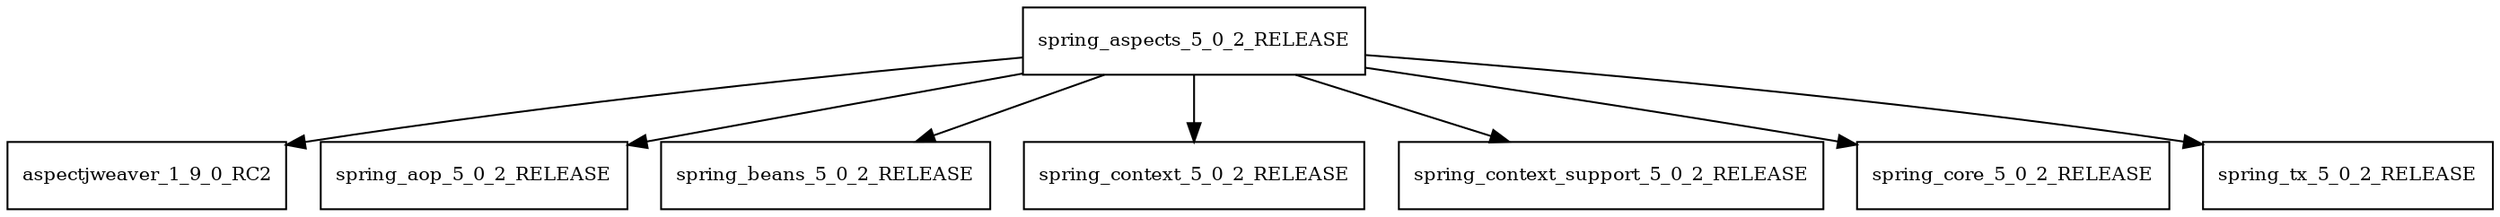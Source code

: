 digraph spring_aspects_5_0_2_RELEASE_dependencies {
  node [shape = box, fontsize=10.0];
  spring_aspects_5_0_2_RELEASE -> aspectjweaver_1_9_0_RC2;
  spring_aspects_5_0_2_RELEASE -> spring_aop_5_0_2_RELEASE;
  spring_aspects_5_0_2_RELEASE -> spring_beans_5_0_2_RELEASE;
  spring_aspects_5_0_2_RELEASE -> spring_context_5_0_2_RELEASE;
  spring_aspects_5_0_2_RELEASE -> spring_context_support_5_0_2_RELEASE;
  spring_aspects_5_0_2_RELEASE -> spring_core_5_0_2_RELEASE;
  spring_aspects_5_0_2_RELEASE -> spring_tx_5_0_2_RELEASE;
}
